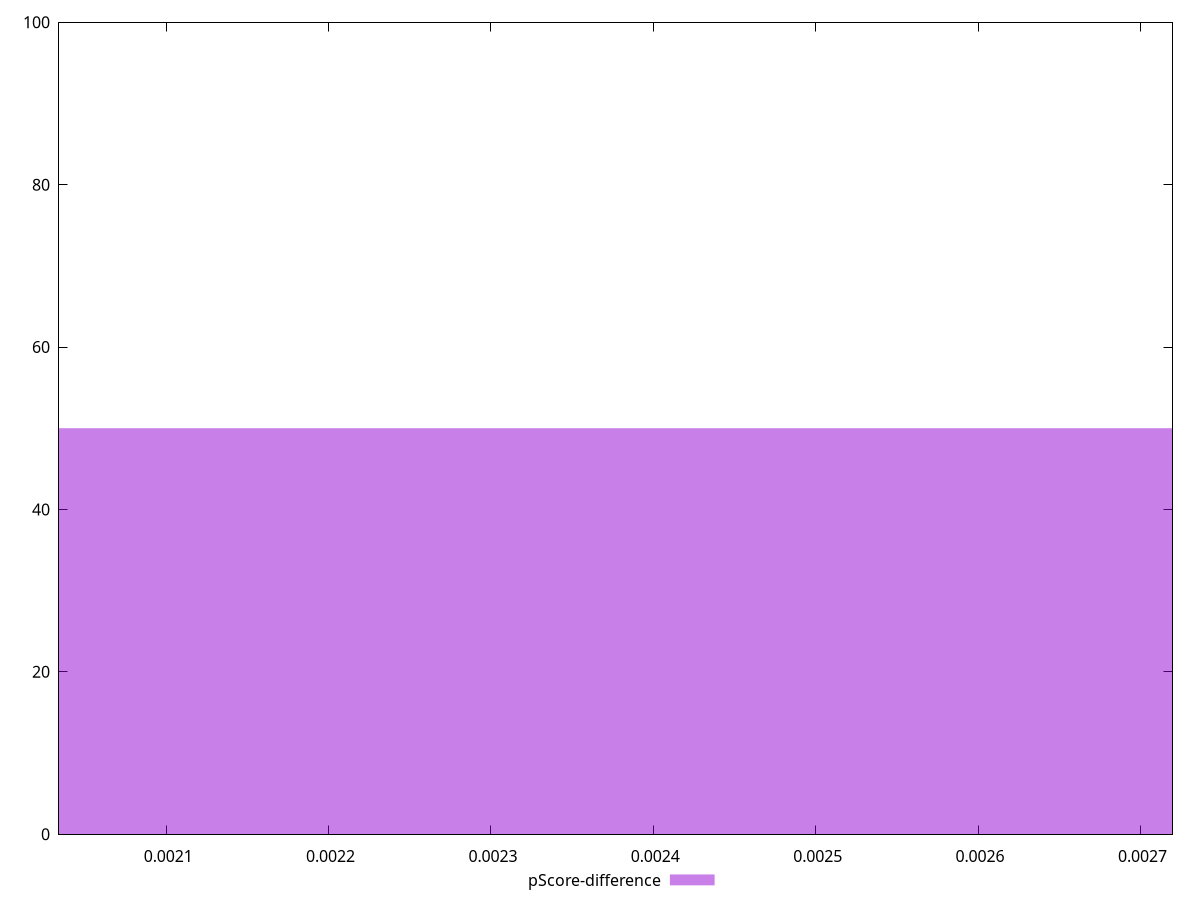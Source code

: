 reset

$pScoreDifference <<EOF
0.0020351624452265922 50
0.00254395305653324 50
EOF

set key outside below
set boxwidth 0.0005087906113066481
set xrange [0.0020339880142689615:0.0027197748892211493]
set yrange [0:100]
set trange [0:100]
set style fill transparent solid 0.5 noborder
set terminal svg size 640, 490 enhanced background rgb 'white'
set output "reprap/uses-long-cache-ttl/samples/pages+cached+noexternal+nomedia+nocss+nojs/pScore-difference/histogram.svg"

plot $pScoreDifference title "pScore-difference" with boxes

reset
